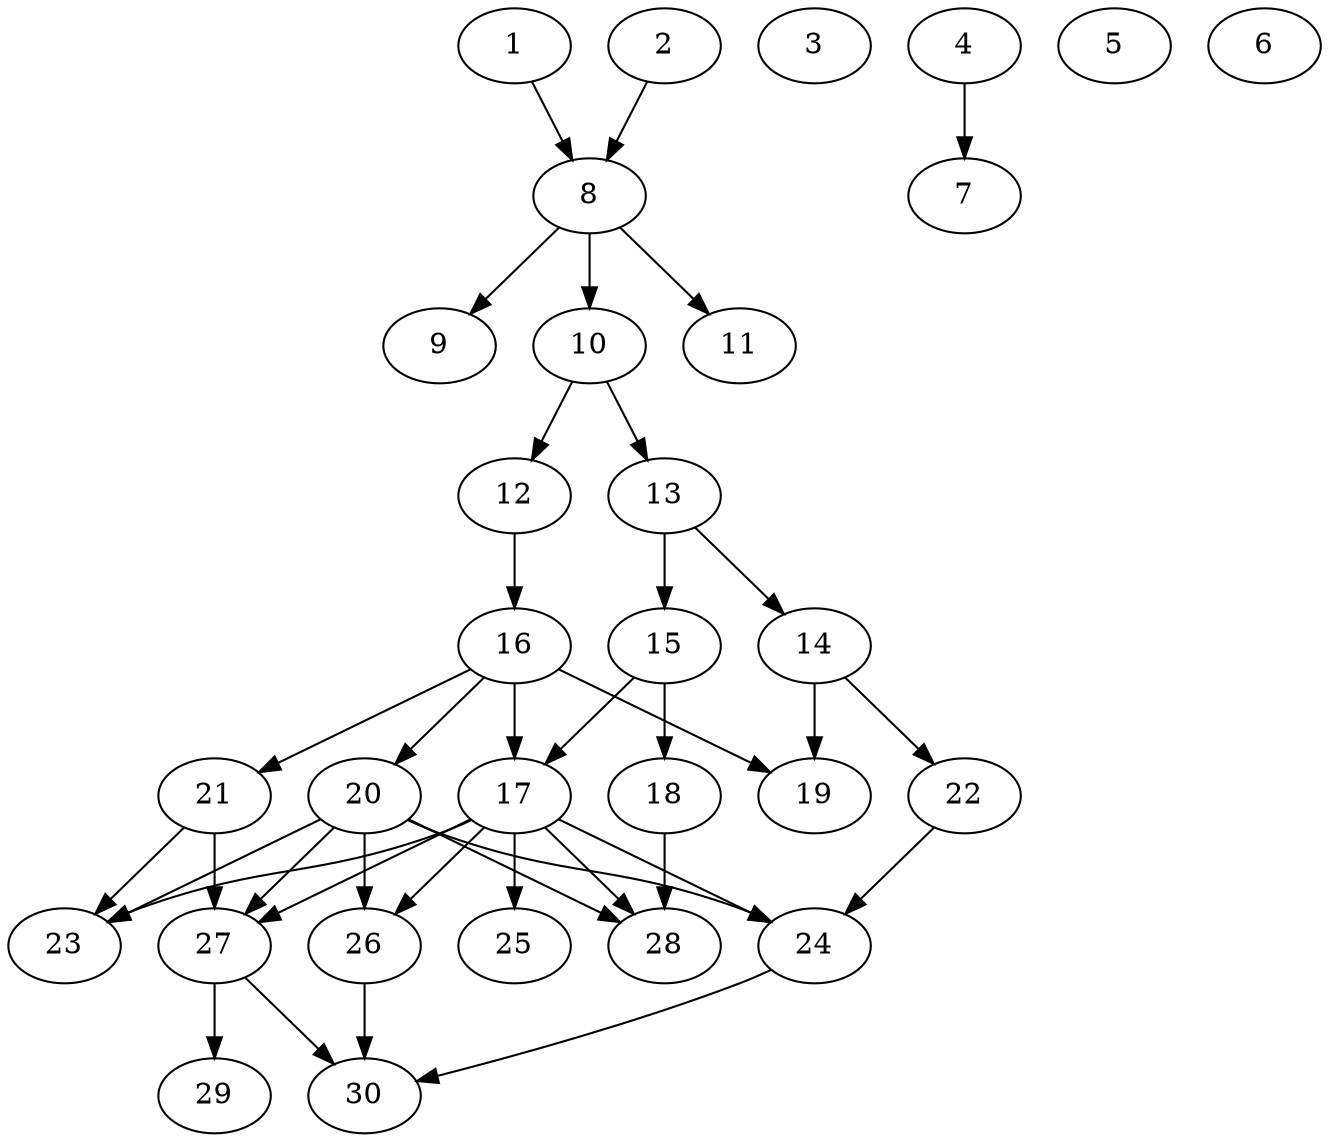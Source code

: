 // DAG automatically generated by daggen at Thu Oct  3 14:04:18 2019
// ./daggen --dot -n 30 --ccr 0.5 --fat 0.5 --regular 0.5 --density 0.5 --mindata 5242880 --maxdata 52428800 
digraph G {
  1 [size="47013888", alpha="0.12", expect_size="23506944"] 
  1 -> 8 [size ="23506944"]
  2 [size="47124480", alpha="0.01", expect_size="23562240"] 
  2 -> 8 [size ="23562240"]
  3 [size="46643200", alpha="0.02", expect_size="23321600"] 
  4 [size="12601344", alpha="0.11", expect_size="6300672"] 
  4 -> 7 [size ="6300672"]
  5 [size="44326912", alpha="0.16", expect_size="22163456"] 
  6 [size="39055360", alpha="0.11", expect_size="19527680"] 
  7 [size="64448512", alpha="0.08", expect_size="32224256"] 
  8 [size="99559424", alpha="0.03", expect_size="49779712"] 
  8 -> 9 [size ="49779712"]
  8 -> 10 [size ="49779712"]
  8 -> 11 [size ="49779712"]
  9 [size="101308416", alpha="0.03", expect_size="50654208"] 
  10 [size="17827840", alpha="0.17", expect_size="8913920"] 
  10 -> 12 [size ="8913920"]
  10 -> 13 [size ="8913920"]
  11 [size="58030080", alpha="0.01", expect_size="29015040"] 
  12 [size="18161664", alpha="0.09", expect_size="9080832"] 
  12 -> 16 [size ="9080832"]
  13 [size="20957184", alpha="0.16", expect_size="10478592"] 
  13 -> 14 [size ="10478592"]
  13 -> 15 [size ="10478592"]
  14 [size="32432128", alpha="0.09", expect_size="16216064"] 
  14 -> 19 [size ="16216064"]
  14 -> 22 [size ="16216064"]
  15 [size="82149376", alpha="0.04", expect_size="41074688"] 
  15 -> 17 [size ="41074688"]
  15 -> 18 [size ="41074688"]
  16 [size="62500864", alpha="0.01", expect_size="31250432"] 
  16 -> 17 [size ="31250432"]
  16 -> 19 [size ="31250432"]
  16 -> 20 [size ="31250432"]
  16 -> 21 [size ="31250432"]
  17 [size="21139456", alpha="0.17", expect_size="10569728"] 
  17 -> 23 [size ="10569728"]
  17 -> 24 [size ="10569728"]
  17 -> 25 [size ="10569728"]
  17 -> 26 [size ="10569728"]
  17 -> 27 [size ="10569728"]
  17 -> 28 [size ="10569728"]
  18 [size="57313280", alpha="0.16", expect_size="28656640"] 
  18 -> 28 [size ="28656640"]
  19 [size="72921088", alpha="0.17", expect_size="36460544"] 
  20 [size="88834048", alpha="0.12", expect_size="44417024"] 
  20 -> 23 [size ="44417024"]
  20 -> 24 [size ="44417024"]
  20 -> 26 [size ="44417024"]
  20 -> 27 [size ="44417024"]
  20 -> 28 [size ="44417024"]
  21 [size="76793856", alpha="0.16", expect_size="38396928"] 
  21 -> 23 [size ="38396928"]
  21 -> 27 [size ="38396928"]
  22 [size="80470016", alpha="0.08", expect_size="40235008"] 
  22 -> 24 [size ="40235008"]
  23 [size="26288128", alpha="0.07", expect_size="13144064"] 
  24 [size="101609472", alpha="0.06", expect_size="50804736"] 
  24 -> 30 [size ="50804736"]
  25 [size="50190336", alpha="0.13", expect_size="25095168"] 
  26 [size="69695488", alpha="0.06", expect_size="34847744"] 
  26 -> 30 [size ="34847744"]
  27 [size="72257536", alpha="0.10", expect_size="36128768"] 
  27 -> 29 [size ="36128768"]
  27 -> 30 [size ="36128768"]
  28 [size="58107904", alpha="0.13", expect_size="29053952"] 
  29 [size="37791744", alpha="0.15", expect_size="18895872"] 
  30 [size="21698560", alpha="0.19", expect_size="10849280"] 
}

